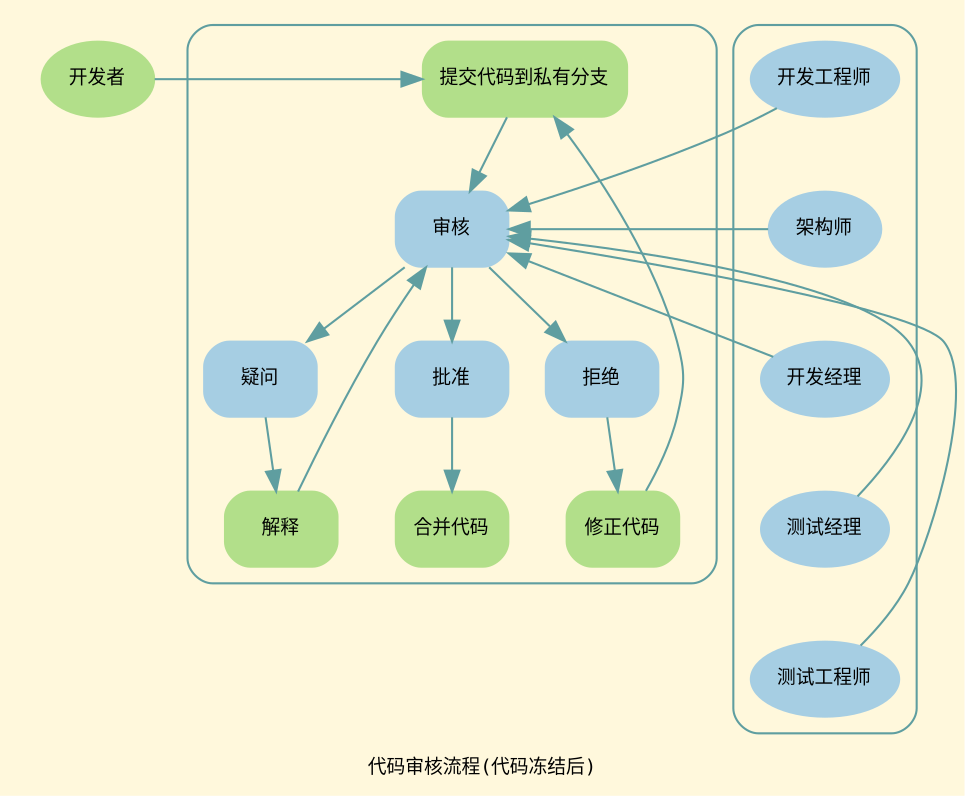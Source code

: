 digraph "code-review-process" {
    fontname="Consolas"
    fontsize=9
    bgcolor="cornsilk"
    #splines="curved"
	#size="10,8"
    #rankdir="TB"
    label="代码审核流程(代码冻结后)"
	node    [
                colorscheme=paired12 
                color=3
                style="rounded,filled" 
                shape="rectangle" 
                fontname="Consolas" 
                fontsize=9
            ]
    graph   [color=cadetblue style="rounded" fontname="Consolas"]
    edge    [color=cadetblue fontname="Consolas" fontsize=9]

    subgraph cluster0 {
        pencolor="none"
        "coder"         [color=3 shape="oval" label="开发者"]
        label=""
    }

    subgraph cluster1 {
        "submitted"         [color=3 label="提交代码到私有分支"]
        "reviewing"         [color=1 label="审核"]
        "approved"          [color=1 label="批准"]
        "question"          [color=1 label="疑问"]
        "rejected"          [color=1 label="拒绝"]
        "merged"            [color=3 label="合并代码"]
        "fix"               [color=3 label="修正代码"]
        "answer"            [color=3 label="解释"]
        label=""
    }

    subgraph cluster2 {
        "developer"             [color=1 shape="oval" label="开发工程师"]
        "architect"             [color=1 shape="oval" label="架构师"]
        "development-manager"   [color=1 shape="oval" label="开发经理"]
        "qa-mananger"           [color=1 shape="oval" label="测试经理"]
        "qa"                    [color=1 shape="oval" label="测试工程师"]
        label=""
    }

    "coder"                 -> "submitted" [constraint=false]
    "developer"             -> "reviewing" [constraint=false]
    "architect"             -> "reviewing" [constraint=false]
    "development-manager"   -> "reviewing" [constraint=false]
    "qa-mananger"           -> "reviewing" [constraint=false]
    "qa"                    -> "reviewing" [constraint=false]
    "developer"             -> "architect" [style=invis]
    "architect"             -> "development-manager" [style=invis]
    "development-manager"   -> "qa-mananger" [style=invis]
    "qa-mananger"           -> "qa" [style=invis]

    "submitted"             -> "reviewing"
    "reviewing"             -> "approved"
    "reviewing"             -> "question"
    "reviewing"             -> "rejected"
    "question"              -> "answer"
    "answer"                -> "reviewing"
    "rejected"              -> "fix"
    "fix"                   -> "submitted"

    "approved"             -> "merged"

}